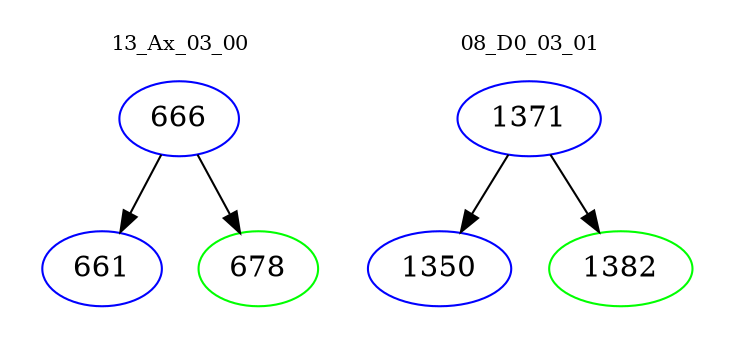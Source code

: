 digraph{
subgraph cluster_0 {
color = white
label = "13_Ax_03_00";
fontsize=10;
T0_666 [label="666", color="blue"]
T0_666 -> T0_661 [color="black"]
T0_661 [label="661", color="blue"]
T0_666 -> T0_678 [color="black"]
T0_678 [label="678", color="green"]
}
subgraph cluster_1 {
color = white
label = "08_D0_03_01";
fontsize=10;
T1_1371 [label="1371", color="blue"]
T1_1371 -> T1_1350 [color="black"]
T1_1350 [label="1350", color="blue"]
T1_1371 -> T1_1382 [color="black"]
T1_1382 [label="1382", color="green"]
}
}
